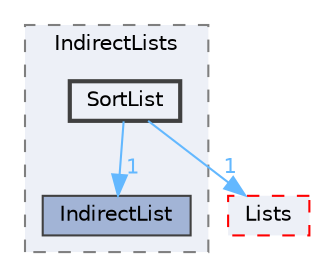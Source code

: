 digraph "src/OpenFOAM/containers/IndirectLists/SortList"
{
 // LATEX_PDF_SIZE
  bgcolor="transparent";
  edge [fontname=Helvetica,fontsize=10,labelfontname=Helvetica,labelfontsize=10];
  node [fontname=Helvetica,fontsize=10,shape=box,height=0.2,width=0.4];
  compound=true
  subgraph clusterdir_f1bdd3e1864452c4a43cb0467c28790d {
    graph [ bgcolor="#edf0f7", pencolor="grey50", label="IndirectLists", fontname=Helvetica,fontsize=10 style="filled,dashed", URL="dir_f1bdd3e1864452c4a43cb0467c28790d.html",tooltip=""]
  dir_90ae45876fdee0962dcff621d9aeb41e [label="IndirectList", fillcolor="#a2b4d6", color="grey25", style="filled", URL="dir_90ae45876fdee0962dcff621d9aeb41e.html",tooltip=""];
  dir_4740de13fee59c93ea2b88ff314bb3a1 [label="SortList", fillcolor="#edf0f7", color="grey25", style="filled,bold", URL="dir_4740de13fee59c93ea2b88ff314bb3a1.html",tooltip=""];
  }
  dir_f87fe3b02e96c330e8a853ff310f1666 [label="Lists", fillcolor="#edf0f7", color="red", style="filled,dashed", URL="dir_f87fe3b02e96c330e8a853ff310f1666.html",tooltip=""];
  dir_4740de13fee59c93ea2b88ff314bb3a1->dir_90ae45876fdee0962dcff621d9aeb41e [headlabel="1", labeldistance=1.5 headhref="dir_003667_001838.html" href="dir_003667_001838.html" color="steelblue1" fontcolor="steelblue1"];
  dir_4740de13fee59c93ea2b88ff314bb3a1->dir_f87fe3b02e96c330e8a853ff310f1666 [headlabel="1", labeldistance=1.5 headhref="dir_003667_002237.html" href="dir_003667_002237.html" color="steelblue1" fontcolor="steelblue1"];
}

